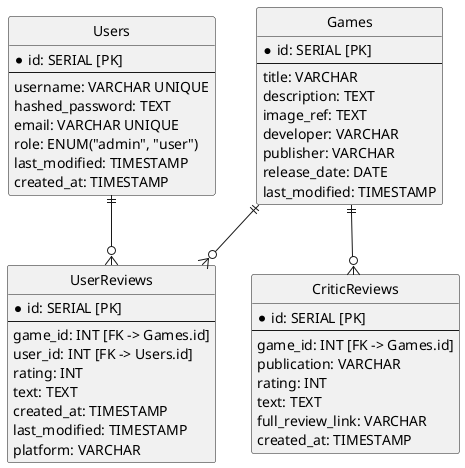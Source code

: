 @startuml
hide circle

entity Games {
  * id: SERIAL [PK]
  --
  title: VARCHAR
  description: TEXT
  image_ref: TEXT
  developer: VARCHAR
  publisher: VARCHAR
  release_date: DATE
  last_modified: TIMESTAMP
}

entity Users {
  * id: SERIAL [PK]
  --
  username: VARCHAR UNIQUE
  hashed_password: TEXT
  email: VARCHAR UNIQUE
  role: ENUM("admin", "user")
  last_modified: TIMESTAMP
  created_at: TIMESTAMP
}

entity UserReviews {
  * id: SERIAL [PK]
  --
  game_id: INT [FK -> Games.id]
  user_id: INT [FK -> Users.id]
  rating: INT
  text: TEXT
  created_at: TIMESTAMP
  last_modified: TIMESTAMP
  platform: VARCHAR
}

entity CriticReviews {
  * id: SERIAL [PK]
  --
  game_id: INT [FK -> Games.id]
  publication: VARCHAR
  rating: INT
  text: TEXT
  full_review_link: VARCHAR
  created_at: TIMESTAMP
}


Users ||--o{ UserReviews
Games ||--o{ UserReviews
Games ||--o{ CriticReviews


@enduml
